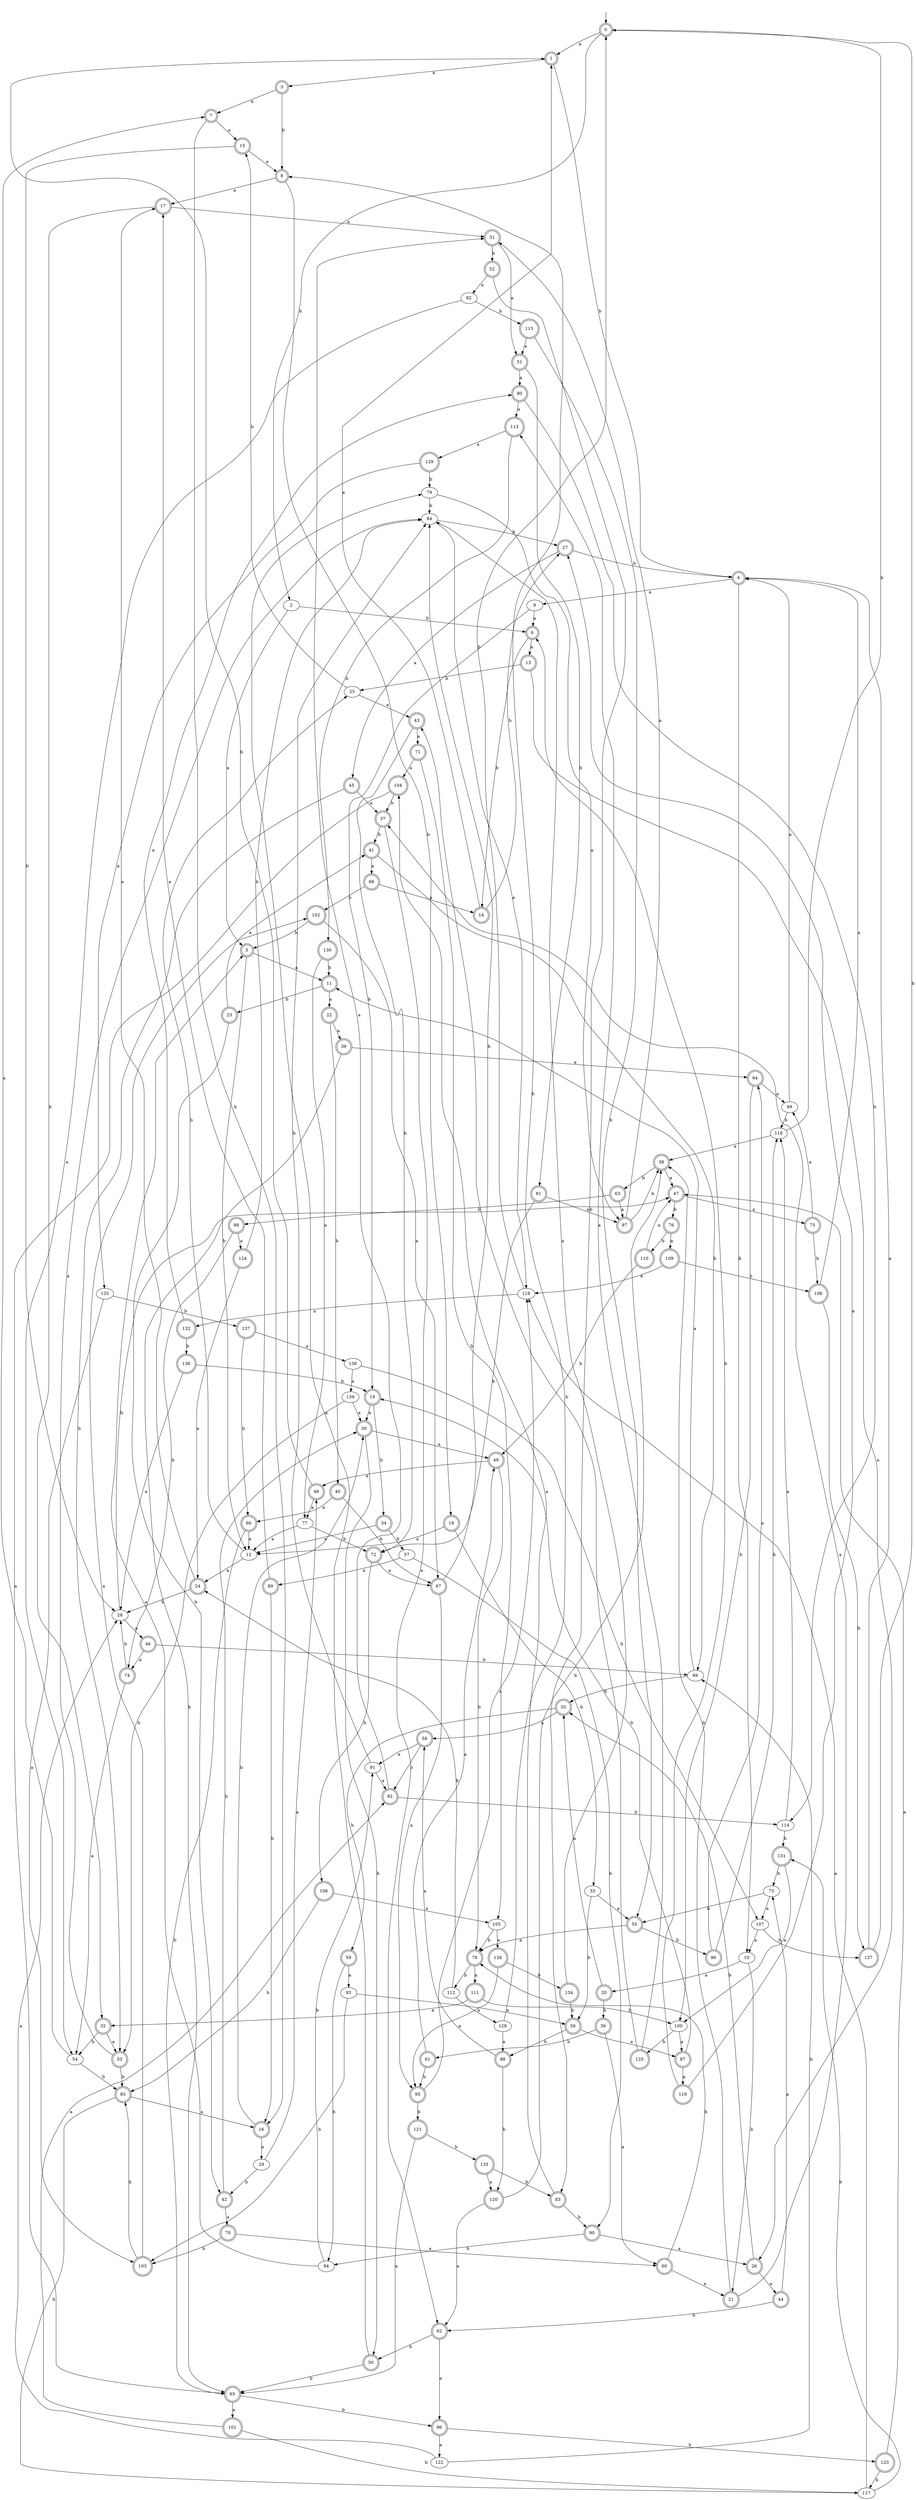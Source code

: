 digraph RandomDFA {
  __start0 [label="", shape=none];
  __start0 -> 0 [label=""];
  0 [shape=circle] [shape=doublecircle]
  0 -> 1 [label="a"]
  0 -> 2 [label="b"]
  1 [shape=doublecircle]
  1 -> 3 [label="a"]
  1 -> 4 [label="b"]
  2
  2 -> 5 [label="a"]
  2 -> 6 [label="b"]
  3 [shape=doublecircle]
  3 -> 7 [label="a"]
  3 -> 8 [label="b"]
  4 [shape=doublecircle]
  4 -> 9 [label="a"]
  4 -> 10 [label="b"]
  5 [shape=doublecircle]
  5 -> 11 [label="a"]
  5 -> 12 [label="b"]
  6 [shape=doublecircle]
  6 -> 13 [label="a"]
  6 -> 14 [label="b"]
  7 [shape=doublecircle]
  7 -> 15 [label="a"]
  7 -> 16 [label="b"]
  8 [shape=doublecircle]
  8 -> 17 [label="a"]
  8 -> 18 [label="b"]
  9
  9 -> 6 [label="a"]
  9 -> 19 [label="b"]
  10
  10 -> 20 [label="a"]
  10 -> 21 [label="b"]
  11 [shape=doublecircle]
  11 -> 22 [label="a"]
  11 -> 23 [label="b"]
  12
  12 -> 24 [label="a"]
  12 -> 25 [label="b"]
  13 [shape=doublecircle]
  13 -> 26 [label="a"]
  13 -> 25 [label="b"]
  14 [shape=doublecircle]
  14 -> 1 [label="a"]
  14 -> 27 [label="b"]
  15 [shape=doublecircle]
  15 -> 8 [label="a"]
  15 -> 28 [label="b"]
  16 [shape=doublecircle]
  16 -> 29 [label="a"]
  16 -> 30 [label="b"]
  17 [shape=doublecircle]
  17 -> 31 [label="a"]
  17 -> 32 [label="b"]
  18 [shape=doublecircle]
  18 -> 12 [label="a"]
  18 -> 33 [label="b"]
  19 [shape=doublecircle]
  19 -> 30 [label="a"]
  19 -> 34 [label="b"]
  20 [shape=doublecircle]
  20 -> 35 [label="a"]
  20 -> 36 [label="b"]
  21 [shape=doublecircle]
  21 -> 37 [label="a"]
  21 -> 38 [label="b"]
  22 [shape=doublecircle]
  22 -> 39 [label="a"]
  22 -> 40 [label="b"]
  23 [shape=doublecircle]
  23 -> 41 [label="a"]
  23 -> 42 [label="b"]
  24 [shape=doublecircle]
  24 -> 17 [label="a"]
  24 -> 28 [label="b"]
  25
  25 -> 43 [label="a"]
  25 -> 15 [label="b"]
  26 [shape=doublecircle]
  26 -> 44 [label="a"]
  26 -> 35 [label="b"]
  27 [shape=doublecircle]
  27 -> 45 [label="a"]
  27 -> 4 [label="b"]
  28
  28 -> 46 [label="a"]
  28 -> 47 [label="b"]
  29
  29 -> 48 [label="a"]
  29 -> 42 [label="b"]
  30 [shape=doublecircle]
  30 -> 49 [label="a"]
  30 -> 50 [label="b"]
  31 [shape=doublecircle]
  31 -> 51 [label="a"]
  31 -> 52 [label="b"]
  32 [shape=doublecircle]
  32 -> 53 [label="a"]
  32 -> 54 [label="b"]
  33
  33 -> 55 [label="a"]
  33 -> 56 [label="b"]
  34 [shape=doublecircle]
  34 -> 12 [label="a"]
  34 -> 57 [label="b"]
  35 [shape=doublecircle]
  35 -> 58 [label="a"]
  35 -> 59 [label="b"]
  36 [shape=doublecircle]
  36 -> 60 [label="a"]
  36 -> 61 [label="b"]
  37 [shape=doublecircle]
  37 -> 62 [label="a"]
  37 -> 41 [label="b"]
  38 [shape=doublecircle]
  38 -> 47 [label="a"]
  38 -> 63 [label="b"]
  39 [shape=doublecircle]
  39 -> 64 [label="a"]
  39 -> 65 [label="b"]
  40 [shape=doublecircle]
  40 -> 66 [label="a"]
  40 -> 67 [label="b"]
  41 [shape=doublecircle]
  41 -> 68 [label="a"]
  41 -> 69 [label="b"]
  42 [shape=doublecircle]
  42 -> 70 [label="a"]
  42 -> 30 [label="b"]
  43 [shape=doublecircle]
  43 -> 71 [label="a"]
  43 -> 72 [label="b"]
  44 [shape=doublecircle]
  44 -> 73 [label="a"]
  44 -> 62 [label="b"]
  45 [shape=doublecircle]
  45 -> 37 [label="a"]
  45 -> 53 [label="b"]
  46 [shape=doublecircle]
  46 -> 74 [label="a"]
  46 -> 69 [label="b"]
  47 [shape=doublecircle]
  47 -> 75 [label="a"]
  47 -> 76 [label="b"]
  48 [shape=doublecircle]
  48 -> 77 [label="a"]
  48 -> 1 [label="b"]
  49 [shape=doublecircle]
  49 -> 48 [label="a"]
  49 -> 78 [label="b"]
  50 [shape=doublecircle]
  50 -> 79 [label="a"]
  50 -> 65 [label="b"]
  51 [shape=doublecircle]
  51 -> 80 [label="a"]
  51 -> 81 [label="b"]
  52 [shape=doublecircle]
  52 -> 82 [label="a"]
  52 -> 83 [label="b"]
  53 [shape=doublecircle]
  53 -> 84 [label="a"]
  53 -> 85 [label="b"]
  54
  54 -> 7 [label="a"]
  54 -> 85 [label="b"]
  55 [shape=doublecircle]
  55 -> 78 [label="a"]
  55 -> 86 [label="b"]
  56 [shape=doublecircle]
  56 -> 87 [label="a"]
  56 -> 88 [label="b"]
  57
  57 -> 89 [label="a"]
  57 -> 90 [label="b"]
  58 [shape=doublecircle]
  58 -> 91 [label="a"]
  58 -> 92 [label="b"]
  59 [shape=doublecircle]
  59 -> 93 [label="a"]
  59 -> 94 [label="b"]
  60 [shape=doublecircle]
  60 -> 21 [label="a"]
  60 -> 78 [label="b"]
  61 [shape=doublecircle]
  61 -> 49 [label="a"]
  61 -> 95 [label="b"]
  62 [shape=doublecircle]
  62 -> 96 [label="a"]
  62 -> 50 [label="b"]
  63 [shape=doublecircle]
  63 -> 97 [label="a"]
  63 -> 98 [label="b"]
  64 [shape=doublecircle]
  64 -> 99 [label="a"]
  64 -> 100 [label="b"]
  65 [shape=doublecircle]
  65 -> 101 [label="a"]
  65 -> 96 [label="b"]
  66 [shape=doublecircle]
  66 -> 12 [label="a"]
  66 -> 65 [label="b"]
  67 [shape=doublecircle]
  67 -> 95 [label="a"]
  67 -> 84 [label="b"]
  68 [shape=doublecircle]
  68 -> 14 [label="a"]
  68 -> 102 [label="b"]
  69
  69 -> 11 [label="a"]
  69 -> 35 [label="b"]
  70 [shape=doublecircle]
  70 -> 60 [label="a"]
  70 -> 103 [label="b"]
  71 [shape=doublecircle]
  71 -> 104 [label="a"]
  71 -> 105 [label="b"]
  72 [shape=doublecircle]
  72 -> 67 [label="a"]
  72 -> 106 [label="b"]
  73
  73 -> 107 [label="a"]
  73 -> 55 [label="b"]
  74 [shape=doublecircle]
  74 -> 54 [label="a"]
  74 -> 28 [label="b"]
  75 [shape=doublecircle]
  75 -> 99 [label="a"]
  75 -> 108 [label="b"]
  76 [shape=doublecircle]
  76 -> 109 [label="a"]
  76 -> 110 [label="b"]
  77
  77 -> 12 [label="a"]
  77 -> 72 [label="b"]
  78 [shape=doublecircle]
  78 -> 111 [label="a"]
  78 -> 112 [label="b"]
  79
  79 -> 97 [label="a"]
  79 -> 84 [label="b"]
  80 [shape=doublecircle]
  80 -> 113 [label="a"]
  80 -> 114 [label="b"]
  81 [shape=doublecircle]
  81 -> 97 [label="a"]
  81 -> 72 [label="b"]
  82
  82 -> 54 [label="a"]
  82 -> 115 [label="b"]
  83 [shape=doublecircle]
  83 -> 104 [label="a"]
  83 -> 90 [label="b"]
  84
  84 -> 116 [label="a"]
  84 -> 27 [label="b"]
  85 [shape=doublecircle]
  85 -> 16 [label="a"]
  85 -> 117 [label="b"]
  86 [shape=doublecircle]
  86 -> 64 [label="a"]
  86 -> 118 [label="b"]
  87 [shape=doublecircle]
  87 -> 119 [label="a"]
  87 -> 19 [label="b"]
  88 [shape=doublecircle]
  88 -> 58 [label="a"]
  88 -> 120 [label="b"]
  89 [shape=doublecircle]
  89 -> 17 [label="a"]
  89 -> 16 [label="b"]
  90 [shape=doublecircle]
  90 -> 26 [label="a"]
  90 -> 94 [label="b"]
  91
  91 -> 92 [label="a"]
  91 -> 84 [label="b"]
  92 [shape=doublecircle]
  92 -> 31 [label="a"]
  92 -> 114 [label="b"]
  93
  93 -> 56 [label="a"]
  93 -> 103 [label="b"]
  94
  94 -> 5 [label="a"]
  94 -> 91 [label="b"]
  95 [shape=doublecircle]
  95 -> 116 [label="a"]
  95 -> 121 [label="b"]
  96 [shape=doublecircle]
  96 -> 122 [label="a"]
  96 -> 123 [label="b"]
  97 [shape=doublecircle]
  97 -> 31 [label="a"]
  97 -> 38 [label="b"]
  98 [shape=doublecircle]
  98 -> 124 [label="a"]
  98 -> 74 [label="b"]
  99
  99 -> 4 [label="a"]
  99 -> 118 [label="b"]
  100
  100 -> 87 [label="a"]
  100 -> 125 [label="b"]
  101 [shape=doublecircle]
  101 -> 92 [label="a"]
  101 -> 117 [label="b"]
  102 [shape=doublecircle]
  102 -> 67 [label="a"]
  102 -> 5 [label="b"]
  103 [shape=doublecircle]
  103 -> 102 [label="a"]
  103 -> 85 [label="b"]
  104 [shape=doublecircle]
  104 -> 65 [label="a"]
  104 -> 37 [label="b"]
  105
  105 -> 126 [label="a"]
  105 -> 78 [label="b"]
  106 [shape=doublecircle]
  106 -> 105 [label="a"]
  106 -> 85 [label="b"]
  107
  107 -> 10 [label="a"]
  107 -> 127 [label="b"]
  108 [shape=doublecircle]
  108 -> 4 [label="a"]
  108 -> 127 [label="b"]
  109 [shape=doublecircle]
  109 -> 116 [label="a"]
  109 -> 108 [label="b"]
  110 [shape=doublecircle]
  110 -> 47 [label="a"]
  110 -> 49 [label="b"]
  111 [shape=doublecircle]
  111 -> 32 [label="a"]
  111 -> 100 [label="b"]
  112
  112 -> 128 [label="a"]
  112 -> 24 [label="b"]
  113 [shape=doublecircle]
  113 -> 129 [label="a"]
  113 -> 130 [label="b"]
  114
  114 -> 118 [label="a"]
  114 -> 131 [label="b"]
  115 [shape=doublecircle]
  115 -> 51 [label="a"]
  115 -> 55 [label="b"]
  116
  116 -> 132 [label="a"]
  116 -> 0 [label="b"]
  117
  117 -> 116 [label="a"]
  117 -> 131 [label="b"]
  118
  118 -> 38 [label="a"]
  118 -> 0 [label="b"]
  119 [shape=doublecircle]
  119 -> 27 [label="a"]
  119 -> 6 [label="b"]
  120 [shape=doublecircle]
  120 -> 62 [label="a"]
  120 -> 38 [label="b"]
  121 [shape=doublecircle]
  121 -> 65 [label="a"]
  121 -> 133 [label="b"]
  122
  122 -> 28 [label="a"]
  122 -> 69 [label="b"]
  123 [shape=doublecircle]
  123 -> 47 [label="a"]
  123 -> 117 [label="b"]
  124 [shape=doublecircle]
  124 -> 24 [label="a"]
  124 -> 84 [label="b"]
  125 [shape=doublecircle]
  125 -> 113 [label="a"]
  125 -> 43 [label="b"]
  126 [shape=doublecircle]
  126 -> 95 [label="a"]
  126 -> 134 [label="b"]
  127 [shape=doublecircle]
  127 -> 4 [label="a"]
  127 -> 0 [label="b"]
  128
  128 -> 88 [label="a"]
  128 -> 8 [label="b"]
  129 [shape=doublecircle]
  129 -> 135 [label="a"]
  129 -> 79 [label="b"]
  130 [shape=doublecircle]
  130 -> 77 [label="a"]
  130 -> 11 [label="b"]
  131 [shape=doublecircle]
  131 -> 100 [label="a"]
  131 -> 73 [label="b"]
  132 [shape=doublecircle]
  132 -> 80 [label="a"]
  132 -> 136 [label="b"]
  133 [shape=doublecircle]
  133 -> 120 [label="a"]
  133 -> 83 [label="b"]
  134 [shape=doublecircle]
  134 -> 84 [label="a"]
  134 -> 56 [label="b"]
  135
  135 -> 103 [label="a"]
  135 -> 137 [label="b"]
  136 [shape=doublecircle]
  136 -> 28 [label="a"]
  136 -> 19 [label="b"]
  137 [shape=doublecircle]
  137 -> 138 [label="a"]
  137 -> 66 [label="b"]
  138
  138 -> 139 [label="a"]
  138 -> 107 [label="b"]
  139
  139 -> 30 [label="a"]
  139 -> 53 [label="b"]
}
